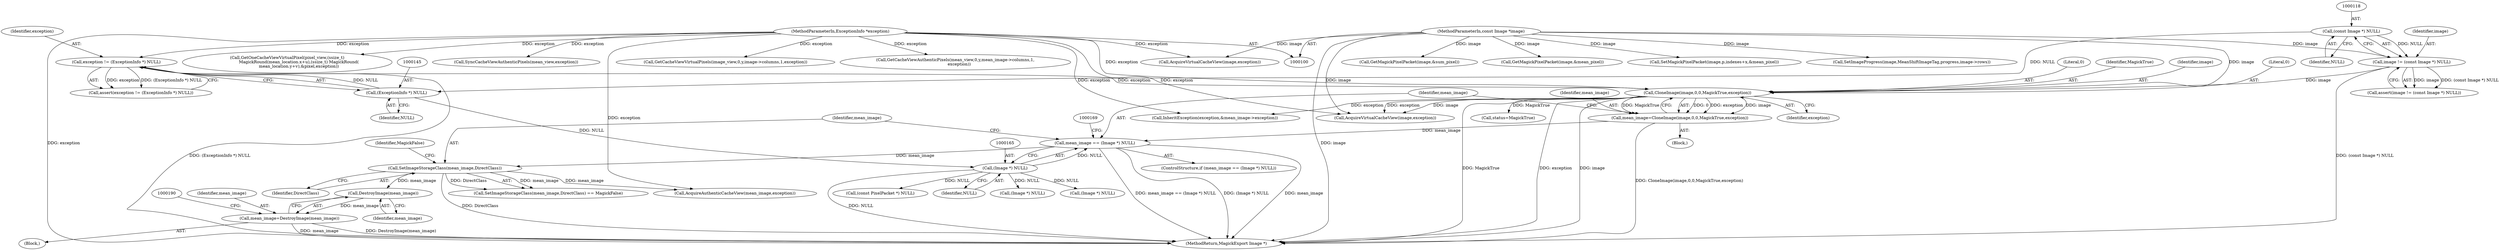digraph "0_ImageMagick6_b522d2d857d2f75b659936b59b0da9df1682c256@pointer" {
"1000186" [label="(Call,DestroyImage(mean_image))"];
"1000173" [label="(Call,SetImageStorageClass(mean_image,DirectClass))"];
"1000162" [label="(Call,mean_image == (Image *) NULL)"];
"1000153" [label="(Call,mean_image=CloneImage(image,0,0,MagickTrue,exception))"];
"1000155" [label="(Call,CloneImage(image,0,0,MagickTrue,exception))"];
"1000115" [label="(Call,image != (const Image *) NULL)"];
"1000101" [label="(MethodParameterIn,const Image *image)"];
"1000117" [label="(Call,(const Image *) NULL)"];
"1000142" [label="(Call,exception != (ExceptionInfo *) NULL)"];
"1000105" [label="(MethodParameterIn,ExceptionInfo *exception)"];
"1000144" [label="(Call,(ExceptionInfo *) NULL)"];
"1000164" [label="(Call,(Image *) NULL)"];
"1000184" [label="(Call,mean_image=DestroyImage(mean_image))"];
"1000424" [label="(Call,GetOneCacheViewVirtualPixel(pixel_view,(ssize_t)\n                  MagickRound(mean_location.x+u),(ssize_t) MagickRound(\n                  mean_location.y+v),&pixel,exception))"];
"1000142" [label="(Call,exception != (ExceptionInfo *) NULL)"];
"1000350" [label="(Call,GetMagickPixelPacket(image,&sum_pixel))"];
"1000175" [label="(Identifier,DirectClass)"];
"1000161" [label="(ControlStructure,if (mean_image == (Image *) NULL))"];
"1000158" [label="(Literal,0)"];
"1000200" [label="(Call,AcquireVirtualCacheView(image,exception))"];
"1000119" [label="(Identifier,NULL)"];
"1000163" [label="(Identifier,mean_image)"];
"1000114" [label="(Call,assert(image != (const Image *) NULL))"];
"1000160" [label="(Identifier,exception)"];
"1000298" [label="(Call,GetMagickPixelPacket(image,&mean_pixel))"];
"1000106" [label="(Block,)"];
"1000172" [label="(Call,SetImageStorageClass(mean_image,DirectClass) == MagickFalse)"];
"1000162" [label="(Call,mean_image == (Image *) NULL)"];
"1000159" [label="(Identifier,MagickTrue)"];
"1000105" [label="(MethodParameterIn,ExceptionInfo *exception)"];
"1000756" [label="(Call,SyncCacheViewAuthenticPixels(mean_view,exception))"];
"1000805" [label="(MethodReturn,MagickExport Image *)"];
"1000156" [label="(Identifier,image)"];
"1000262" [label="(Call,(const PixelPacket *) NULL)"];
"1000157" [label="(Literal,0)"];
"1000143" [label="(Identifier,exception)"];
"1000210" [label="(Call,AcquireAuthenticCacheView(mean_image,exception))"];
"1000115" [label="(Call,image != (const Image *) NULL)"];
"1000155" [label="(Call,CloneImage(image,0,0,MagickTrue,exception))"];
"1000173" [label="(Call,SetImageStorageClass(mean_image,DirectClass))"];
"1000144" [label="(Call,(ExceptionInfo *) NULL)"];
"1000189" [label="(Call,(Image *) NULL)"];
"1000186" [label="(Call,DestroyImage(mean_image))"];
"1000117" [label="(Call,(const Image *) NULL)"];
"1000141" [label="(Call,assert(exception != (ExceptionInfo *) NULL))"];
"1000174" [label="(Identifier,mean_image)"];
"1000176" [label="(Identifier,MagickFalse)"];
"1000185" [label="(Identifier,mean_image)"];
"1000168" [label="(Call,(Image *) NULL)"];
"1000302" [label="(Call,SetMagickPixelPacket(image,p,indexes+x,&mean_pixel))"];
"1000166" [label="(Identifier,NULL)"];
"1000116" [label="(Identifier,image)"];
"1000187" [label="(Identifier,mean_image)"];
"1000184" [label="(Call,mean_image=DestroyImage(mean_image))"];
"1000192" [label="(Call,status=MagickTrue)"];
"1000777" [label="(Call,SetImageProgress(image,MeanShiftImageTag,progress,image->rows))"];
"1000178" [label="(Call,InheritException(exception,&mean_image->exception))"];
"1000177" [label="(Block,)"];
"1000164" [label="(Call,(Image *) NULL)"];
"1000205" [label="(Call,AcquireVirtualCacheView(image,exception))"];
"1000154" [label="(Identifier,mean_image)"];
"1000238" [label="(Call,GetCacheViewVirtualPixels(image_view,0,y,image->columns,1,exception))"];
"1000146" [label="(Identifier,NULL)"];
"1000101" [label="(MethodParameterIn,const Image *image)"];
"1000153" [label="(Call,mean_image=CloneImage(image,0,0,MagickTrue,exception))"];
"1000249" [label="(Call,GetCacheViewAuthenticPixels(mean_view,0,y,mean_image->columns,1,\n      exception))"];
"1000186" -> "1000184"  [label="AST: "];
"1000186" -> "1000187"  [label="CFG: "];
"1000187" -> "1000186"  [label="AST: "];
"1000184" -> "1000186"  [label="CFG: "];
"1000186" -> "1000184"  [label="DDG: mean_image"];
"1000173" -> "1000186"  [label="DDG: mean_image"];
"1000173" -> "1000172"  [label="AST: "];
"1000173" -> "1000175"  [label="CFG: "];
"1000174" -> "1000173"  [label="AST: "];
"1000175" -> "1000173"  [label="AST: "];
"1000176" -> "1000173"  [label="CFG: "];
"1000173" -> "1000805"  [label="DDG: DirectClass"];
"1000173" -> "1000172"  [label="DDG: mean_image"];
"1000173" -> "1000172"  [label="DDG: DirectClass"];
"1000162" -> "1000173"  [label="DDG: mean_image"];
"1000173" -> "1000210"  [label="DDG: mean_image"];
"1000162" -> "1000161"  [label="AST: "];
"1000162" -> "1000164"  [label="CFG: "];
"1000163" -> "1000162"  [label="AST: "];
"1000164" -> "1000162"  [label="AST: "];
"1000169" -> "1000162"  [label="CFG: "];
"1000174" -> "1000162"  [label="CFG: "];
"1000162" -> "1000805"  [label="DDG: (Image *) NULL"];
"1000162" -> "1000805"  [label="DDG: mean_image"];
"1000162" -> "1000805"  [label="DDG: mean_image == (Image *) NULL"];
"1000153" -> "1000162"  [label="DDG: mean_image"];
"1000164" -> "1000162"  [label="DDG: NULL"];
"1000153" -> "1000106"  [label="AST: "];
"1000153" -> "1000155"  [label="CFG: "];
"1000154" -> "1000153"  [label="AST: "];
"1000155" -> "1000153"  [label="AST: "];
"1000163" -> "1000153"  [label="CFG: "];
"1000153" -> "1000805"  [label="DDG: CloneImage(image,0,0,MagickTrue,exception)"];
"1000155" -> "1000153"  [label="DDG: 0"];
"1000155" -> "1000153"  [label="DDG: exception"];
"1000155" -> "1000153"  [label="DDG: image"];
"1000155" -> "1000153"  [label="DDG: MagickTrue"];
"1000155" -> "1000160"  [label="CFG: "];
"1000156" -> "1000155"  [label="AST: "];
"1000157" -> "1000155"  [label="AST: "];
"1000158" -> "1000155"  [label="AST: "];
"1000159" -> "1000155"  [label="AST: "];
"1000160" -> "1000155"  [label="AST: "];
"1000155" -> "1000805"  [label="DDG: MagickTrue"];
"1000155" -> "1000805"  [label="DDG: exception"];
"1000155" -> "1000805"  [label="DDG: image"];
"1000115" -> "1000155"  [label="DDG: image"];
"1000101" -> "1000155"  [label="DDG: image"];
"1000142" -> "1000155"  [label="DDG: exception"];
"1000105" -> "1000155"  [label="DDG: exception"];
"1000155" -> "1000178"  [label="DDG: exception"];
"1000155" -> "1000192"  [label="DDG: MagickTrue"];
"1000155" -> "1000200"  [label="DDG: image"];
"1000155" -> "1000200"  [label="DDG: exception"];
"1000115" -> "1000114"  [label="AST: "];
"1000115" -> "1000117"  [label="CFG: "];
"1000116" -> "1000115"  [label="AST: "];
"1000117" -> "1000115"  [label="AST: "];
"1000114" -> "1000115"  [label="CFG: "];
"1000115" -> "1000805"  [label="DDG: (const Image *) NULL"];
"1000115" -> "1000114"  [label="DDG: image"];
"1000115" -> "1000114"  [label="DDG: (const Image *) NULL"];
"1000101" -> "1000115"  [label="DDG: image"];
"1000117" -> "1000115"  [label="DDG: NULL"];
"1000101" -> "1000100"  [label="AST: "];
"1000101" -> "1000805"  [label="DDG: image"];
"1000101" -> "1000200"  [label="DDG: image"];
"1000101" -> "1000205"  [label="DDG: image"];
"1000101" -> "1000298"  [label="DDG: image"];
"1000101" -> "1000302"  [label="DDG: image"];
"1000101" -> "1000350"  [label="DDG: image"];
"1000101" -> "1000777"  [label="DDG: image"];
"1000117" -> "1000119"  [label="CFG: "];
"1000118" -> "1000117"  [label="AST: "];
"1000119" -> "1000117"  [label="AST: "];
"1000117" -> "1000144"  [label="DDG: NULL"];
"1000142" -> "1000141"  [label="AST: "];
"1000142" -> "1000144"  [label="CFG: "];
"1000143" -> "1000142"  [label="AST: "];
"1000144" -> "1000142"  [label="AST: "];
"1000141" -> "1000142"  [label="CFG: "];
"1000142" -> "1000805"  [label="DDG: (ExceptionInfo *) NULL"];
"1000142" -> "1000141"  [label="DDG: exception"];
"1000142" -> "1000141"  [label="DDG: (ExceptionInfo *) NULL"];
"1000105" -> "1000142"  [label="DDG: exception"];
"1000144" -> "1000142"  [label="DDG: NULL"];
"1000105" -> "1000100"  [label="AST: "];
"1000105" -> "1000805"  [label="DDG: exception"];
"1000105" -> "1000178"  [label="DDG: exception"];
"1000105" -> "1000200"  [label="DDG: exception"];
"1000105" -> "1000205"  [label="DDG: exception"];
"1000105" -> "1000210"  [label="DDG: exception"];
"1000105" -> "1000238"  [label="DDG: exception"];
"1000105" -> "1000249"  [label="DDG: exception"];
"1000105" -> "1000424"  [label="DDG: exception"];
"1000105" -> "1000756"  [label="DDG: exception"];
"1000144" -> "1000146"  [label="CFG: "];
"1000145" -> "1000144"  [label="AST: "];
"1000146" -> "1000144"  [label="AST: "];
"1000144" -> "1000164"  [label="DDG: NULL"];
"1000164" -> "1000166"  [label="CFG: "];
"1000165" -> "1000164"  [label="AST: "];
"1000166" -> "1000164"  [label="AST: "];
"1000164" -> "1000805"  [label="DDG: NULL"];
"1000164" -> "1000168"  [label="DDG: NULL"];
"1000164" -> "1000189"  [label="DDG: NULL"];
"1000164" -> "1000262"  [label="DDG: NULL"];
"1000184" -> "1000177"  [label="AST: "];
"1000185" -> "1000184"  [label="AST: "];
"1000190" -> "1000184"  [label="CFG: "];
"1000184" -> "1000805"  [label="DDG: DestroyImage(mean_image)"];
"1000184" -> "1000805"  [label="DDG: mean_image"];
}
